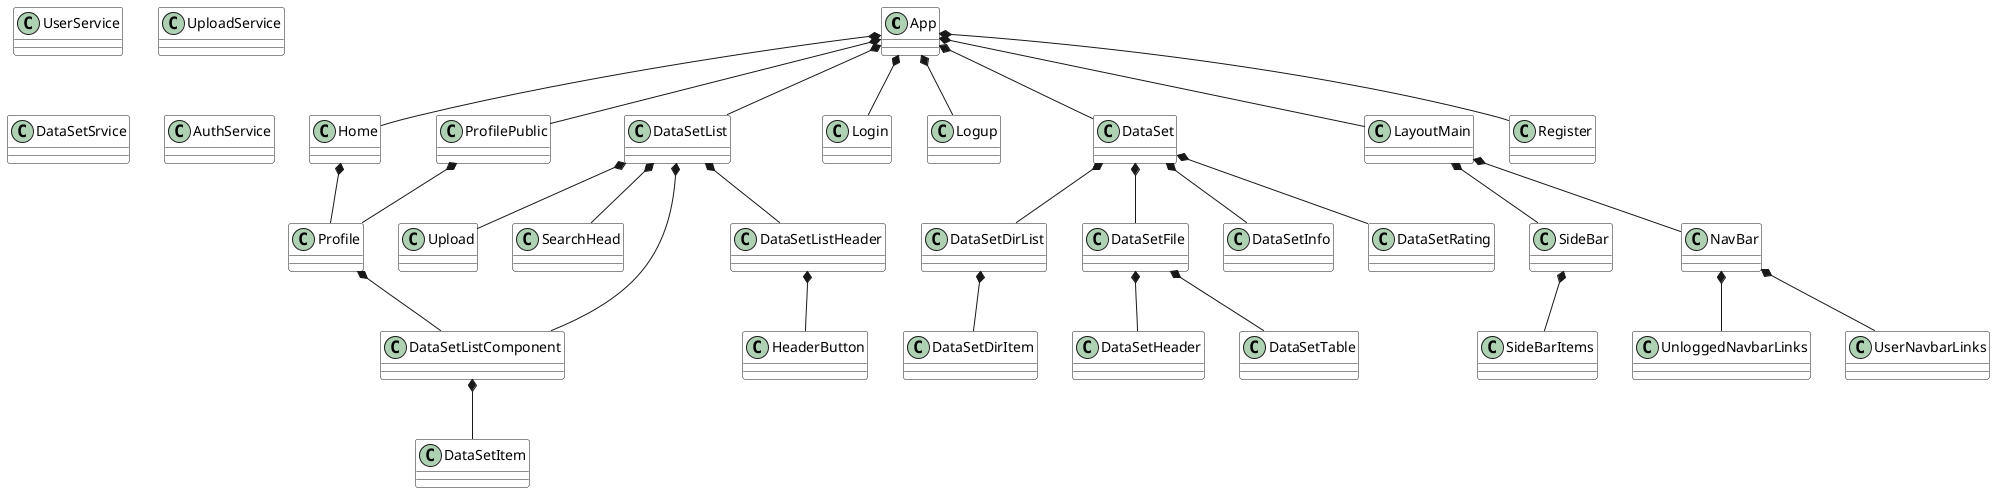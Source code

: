 @startuml auth_service
skinparam class{
    BackgroundColor White
}

class App{
    
}

class SideBarItems{
    
}

class SideBar {

}

class NavBar {

}

class UnloggedNavbarLinks {

}

class UserNavbarLinks {

}

class UserService {

}

class UploadService {

}

class DataSetSrvice {

}

class AuthService {

}

class Home {

}

class Profile {

}

class ProfilePublic {

}

class Upload {

}

class SearchHead {

}

class HeaderButton {

}

class DataSetListHeader {

}

class DataSetListComponent {

}

class DataSetList {

}

class DataSetList {

}

class DataSetItem {

}

class Login {

}

class Logup {

}

class DataSet{

}

class DataSetDirItem{

}

class DataSetDirList{
    
}

class DataSetFile{
    
}

class DataSetHeader{
    
}

class DataSetTable{
    
}

class DataSetInfo{
    
}

class DataSetRating{
    
}

class LayoutMain {

}

LayoutMain *--NavBar
LayoutMain *-- SideBar

NavBar *-- UserNavbarLinks
NavBar *-- UnloggedNavbarLinks

SideBar *-- SideBarItems

App *-- LayoutMain
App *-- ProfilePublic
App *-- Home
App *-- DataSetList
App *-- DataSet
App *-- Login
App *-- Logup
App *-- Register

Home *-- Profile
Profile *-- DataSetListComponent
ProfilePublic *-- Profile

DataSetList *-- Upload
DataSetList *-- SearchHead
DataSetList *-- DataSetListHeader
DataSetList *-- DataSetListComponent

DataSetListComponent *-- DataSetItem

DataSetListHeader *-- HeaderButton

DataSet *-- DataSetInfo
DataSet *-- DataSetDirList
DataSet *-- DataSetFile
DataSet *-- DataSetRating

DataSetDirList *-- DataSetDirItem

DataSetFile *-- DataSetHeader
DataSetFile *-- DataSetTable




@enduml